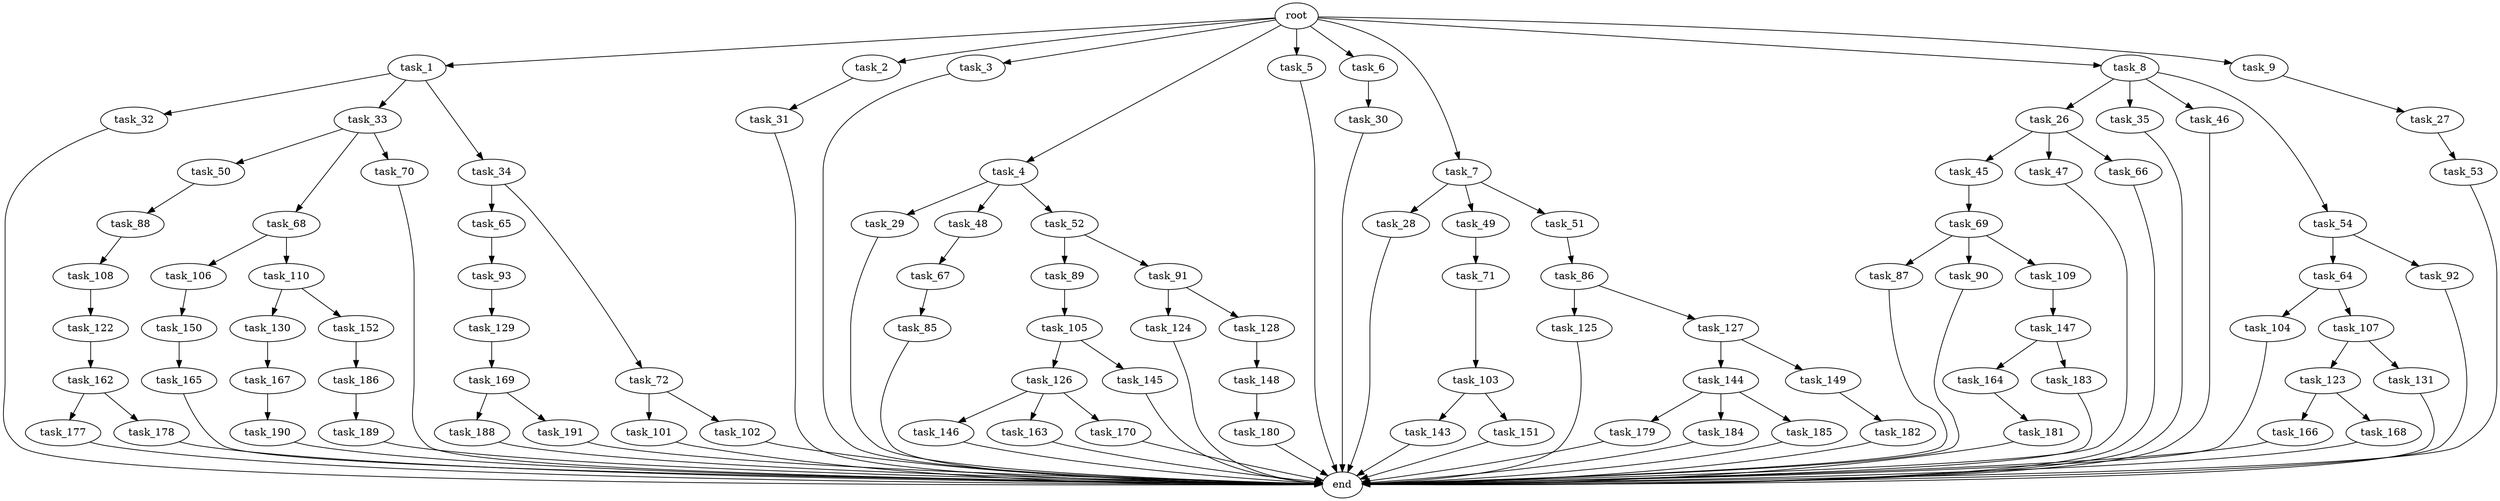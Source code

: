 digraph G {
  root [size="0.000000"];
  task_1 [size="10.240000"];
  task_2 [size="10.240000"];
  task_3 [size="10.240000"];
  task_4 [size="10.240000"];
  task_5 [size="10.240000"];
  task_6 [size="10.240000"];
  task_7 [size="10.240000"];
  task_8 [size="10.240000"];
  task_9 [size="10.240000"];
  task_26 [size="1374389534.720000"];
  task_27 [size="6957847019.520000"];
  task_28 [size="8589934592.000000"];
  task_29 [size="8589934592.000000"];
  task_30 [size="1374389534.720000"];
  task_31 [size="8589934592.000000"];
  task_32 [size="773094113.280000"];
  task_33 [size="773094113.280000"];
  task_34 [size="773094113.280000"];
  task_35 [size="1374389534.720000"];
  task_45 [size="6957847019.520000"];
  task_46 [size="1374389534.720000"];
  task_47 [size="6957847019.520000"];
  task_48 [size="8589934592.000000"];
  task_49 [size="8589934592.000000"];
  task_50 [size="773094113.280000"];
  task_51 [size="8589934592.000000"];
  task_52 [size="8589934592.000000"];
  task_53 [size="773094113.280000"];
  task_54 [size="1374389534.720000"];
  task_64 [size="6957847019.520000"];
  task_65 [size="3092376453.120000"];
  task_66 [size="6957847019.520000"];
  task_67 [size="343597383.680000"];
  task_68 [size="773094113.280000"];
  task_69 [size="6957847019.520000"];
  task_70 [size="773094113.280000"];
  task_71 [size="773094113.280000"];
  task_72 [size="3092376453.120000"];
  task_85 [size="4209067950.080000"];
  task_86 [size="6957847019.520000"];
  task_87 [size="8589934592.000000"];
  task_88 [size="343597383.680000"];
  task_89 [size="4209067950.080000"];
  task_90 [size="8589934592.000000"];
  task_91 [size="4209067950.080000"];
  task_92 [size="6957847019.520000"];
  task_93 [size="343597383.680000"];
  task_101 [size="3092376453.120000"];
  task_102 [size="3092376453.120000"];
  task_103 [size="8589934592.000000"];
  task_104 [size="343597383.680000"];
  task_105 [size="3092376453.120000"];
  task_106 [size="5497558138.880000"];
  task_107 [size="343597383.680000"];
  task_108 [size="343597383.680000"];
  task_109 [size="8589934592.000000"];
  task_110 [size="5497558138.880000"];
  task_122 [size="4209067950.080000"];
  task_123 [size="4209067950.080000"];
  task_124 [size="6957847019.520000"];
  task_125 [size="5497558138.880000"];
  task_126 [size="2147483648.000000"];
  task_127 [size="5497558138.880000"];
  task_128 [size="6957847019.520000"];
  task_129 [size="343597383.680000"];
  task_130 [size="8589934592.000000"];
  task_131 [size="4209067950.080000"];
  task_143 [size="5497558138.880000"];
  task_144 [size="3092376453.120000"];
  task_145 [size="2147483648.000000"];
  task_146 [size="8589934592.000000"];
  task_147 [size="3092376453.120000"];
  task_148 [size="773094113.280000"];
  task_149 [size="3092376453.120000"];
  task_150 [size="3092376453.120000"];
  task_151 [size="5497558138.880000"];
  task_152 [size="8589934592.000000"];
  task_162 [size="8589934592.000000"];
  task_163 [size="8589934592.000000"];
  task_164 [size="343597383.680000"];
  task_165 [size="5497558138.880000"];
  task_166 [size="5497558138.880000"];
  task_167 [size="2147483648.000000"];
  task_168 [size="5497558138.880000"];
  task_169 [size="1374389534.720000"];
  task_170 [size="8589934592.000000"];
  task_177 [size="3092376453.120000"];
  task_178 [size="3092376453.120000"];
  task_179 [size="2147483648.000000"];
  task_180 [size="6957847019.520000"];
  task_181 [size="2147483648.000000"];
  task_182 [size="1374389534.720000"];
  task_183 [size="343597383.680000"];
  task_184 [size="2147483648.000000"];
  task_185 [size="2147483648.000000"];
  task_186 [size="4209067950.080000"];
  task_188 [size="2147483648.000000"];
  task_189 [size="6957847019.520000"];
  task_190 [size="4209067950.080000"];
  task_191 [size="2147483648.000000"];
  end [size="0.000000"];

  root -> task_1 [size="1.000000"];
  root -> task_2 [size="1.000000"];
  root -> task_3 [size="1.000000"];
  root -> task_4 [size="1.000000"];
  root -> task_5 [size="1.000000"];
  root -> task_6 [size="1.000000"];
  root -> task_7 [size="1.000000"];
  root -> task_8 [size="1.000000"];
  root -> task_9 [size="1.000000"];
  task_1 -> task_32 [size="75497472.000000"];
  task_1 -> task_33 [size="75497472.000000"];
  task_1 -> task_34 [size="75497472.000000"];
  task_2 -> task_31 [size="838860800.000000"];
  task_3 -> end [size="1.000000"];
  task_4 -> task_29 [size="838860800.000000"];
  task_4 -> task_48 [size="838860800.000000"];
  task_4 -> task_52 [size="838860800.000000"];
  task_5 -> end [size="1.000000"];
  task_6 -> task_30 [size="134217728.000000"];
  task_7 -> task_28 [size="838860800.000000"];
  task_7 -> task_49 [size="838860800.000000"];
  task_7 -> task_51 [size="838860800.000000"];
  task_8 -> task_26 [size="134217728.000000"];
  task_8 -> task_35 [size="134217728.000000"];
  task_8 -> task_46 [size="134217728.000000"];
  task_8 -> task_54 [size="134217728.000000"];
  task_9 -> task_27 [size="679477248.000000"];
  task_26 -> task_45 [size="679477248.000000"];
  task_26 -> task_47 [size="679477248.000000"];
  task_26 -> task_66 [size="679477248.000000"];
  task_27 -> task_53 [size="75497472.000000"];
  task_28 -> end [size="1.000000"];
  task_29 -> end [size="1.000000"];
  task_30 -> end [size="1.000000"];
  task_31 -> end [size="1.000000"];
  task_32 -> end [size="1.000000"];
  task_33 -> task_50 [size="75497472.000000"];
  task_33 -> task_68 [size="75497472.000000"];
  task_33 -> task_70 [size="75497472.000000"];
  task_34 -> task_65 [size="301989888.000000"];
  task_34 -> task_72 [size="301989888.000000"];
  task_35 -> end [size="1.000000"];
  task_45 -> task_69 [size="679477248.000000"];
  task_46 -> end [size="1.000000"];
  task_47 -> end [size="1.000000"];
  task_48 -> task_67 [size="33554432.000000"];
  task_49 -> task_71 [size="75497472.000000"];
  task_50 -> task_88 [size="33554432.000000"];
  task_51 -> task_86 [size="679477248.000000"];
  task_52 -> task_89 [size="411041792.000000"];
  task_52 -> task_91 [size="411041792.000000"];
  task_53 -> end [size="1.000000"];
  task_54 -> task_64 [size="679477248.000000"];
  task_54 -> task_92 [size="679477248.000000"];
  task_64 -> task_104 [size="33554432.000000"];
  task_64 -> task_107 [size="33554432.000000"];
  task_65 -> task_93 [size="33554432.000000"];
  task_66 -> end [size="1.000000"];
  task_67 -> task_85 [size="411041792.000000"];
  task_68 -> task_106 [size="536870912.000000"];
  task_68 -> task_110 [size="536870912.000000"];
  task_69 -> task_87 [size="838860800.000000"];
  task_69 -> task_90 [size="838860800.000000"];
  task_69 -> task_109 [size="838860800.000000"];
  task_70 -> end [size="1.000000"];
  task_71 -> task_103 [size="838860800.000000"];
  task_72 -> task_101 [size="301989888.000000"];
  task_72 -> task_102 [size="301989888.000000"];
  task_85 -> end [size="1.000000"];
  task_86 -> task_125 [size="536870912.000000"];
  task_86 -> task_127 [size="536870912.000000"];
  task_87 -> end [size="1.000000"];
  task_88 -> task_108 [size="33554432.000000"];
  task_89 -> task_105 [size="301989888.000000"];
  task_90 -> end [size="1.000000"];
  task_91 -> task_124 [size="679477248.000000"];
  task_91 -> task_128 [size="679477248.000000"];
  task_92 -> end [size="1.000000"];
  task_93 -> task_129 [size="33554432.000000"];
  task_101 -> end [size="1.000000"];
  task_102 -> end [size="1.000000"];
  task_103 -> task_143 [size="536870912.000000"];
  task_103 -> task_151 [size="536870912.000000"];
  task_104 -> end [size="1.000000"];
  task_105 -> task_126 [size="209715200.000000"];
  task_105 -> task_145 [size="209715200.000000"];
  task_106 -> task_150 [size="301989888.000000"];
  task_107 -> task_123 [size="411041792.000000"];
  task_107 -> task_131 [size="411041792.000000"];
  task_108 -> task_122 [size="411041792.000000"];
  task_109 -> task_147 [size="301989888.000000"];
  task_110 -> task_130 [size="838860800.000000"];
  task_110 -> task_152 [size="838860800.000000"];
  task_122 -> task_162 [size="838860800.000000"];
  task_123 -> task_166 [size="536870912.000000"];
  task_123 -> task_168 [size="536870912.000000"];
  task_124 -> end [size="1.000000"];
  task_125 -> end [size="1.000000"];
  task_126 -> task_146 [size="838860800.000000"];
  task_126 -> task_163 [size="838860800.000000"];
  task_126 -> task_170 [size="838860800.000000"];
  task_127 -> task_144 [size="301989888.000000"];
  task_127 -> task_149 [size="301989888.000000"];
  task_128 -> task_148 [size="75497472.000000"];
  task_129 -> task_169 [size="134217728.000000"];
  task_130 -> task_167 [size="209715200.000000"];
  task_131 -> end [size="1.000000"];
  task_143 -> end [size="1.000000"];
  task_144 -> task_179 [size="209715200.000000"];
  task_144 -> task_184 [size="209715200.000000"];
  task_144 -> task_185 [size="209715200.000000"];
  task_145 -> end [size="1.000000"];
  task_146 -> end [size="1.000000"];
  task_147 -> task_164 [size="33554432.000000"];
  task_147 -> task_183 [size="33554432.000000"];
  task_148 -> task_180 [size="679477248.000000"];
  task_149 -> task_182 [size="134217728.000000"];
  task_150 -> task_165 [size="536870912.000000"];
  task_151 -> end [size="1.000000"];
  task_152 -> task_186 [size="411041792.000000"];
  task_162 -> task_177 [size="301989888.000000"];
  task_162 -> task_178 [size="301989888.000000"];
  task_163 -> end [size="1.000000"];
  task_164 -> task_181 [size="209715200.000000"];
  task_165 -> end [size="1.000000"];
  task_166 -> end [size="1.000000"];
  task_167 -> task_190 [size="411041792.000000"];
  task_168 -> end [size="1.000000"];
  task_169 -> task_188 [size="209715200.000000"];
  task_169 -> task_191 [size="209715200.000000"];
  task_170 -> end [size="1.000000"];
  task_177 -> end [size="1.000000"];
  task_178 -> end [size="1.000000"];
  task_179 -> end [size="1.000000"];
  task_180 -> end [size="1.000000"];
  task_181 -> end [size="1.000000"];
  task_182 -> end [size="1.000000"];
  task_183 -> end [size="1.000000"];
  task_184 -> end [size="1.000000"];
  task_185 -> end [size="1.000000"];
  task_186 -> task_189 [size="679477248.000000"];
  task_188 -> end [size="1.000000"];
  task_189 -> end [size="1.000000"];
  task_190 -> end [size="1.000000"];
  task_191 -> end [size="1.000000"];
}
